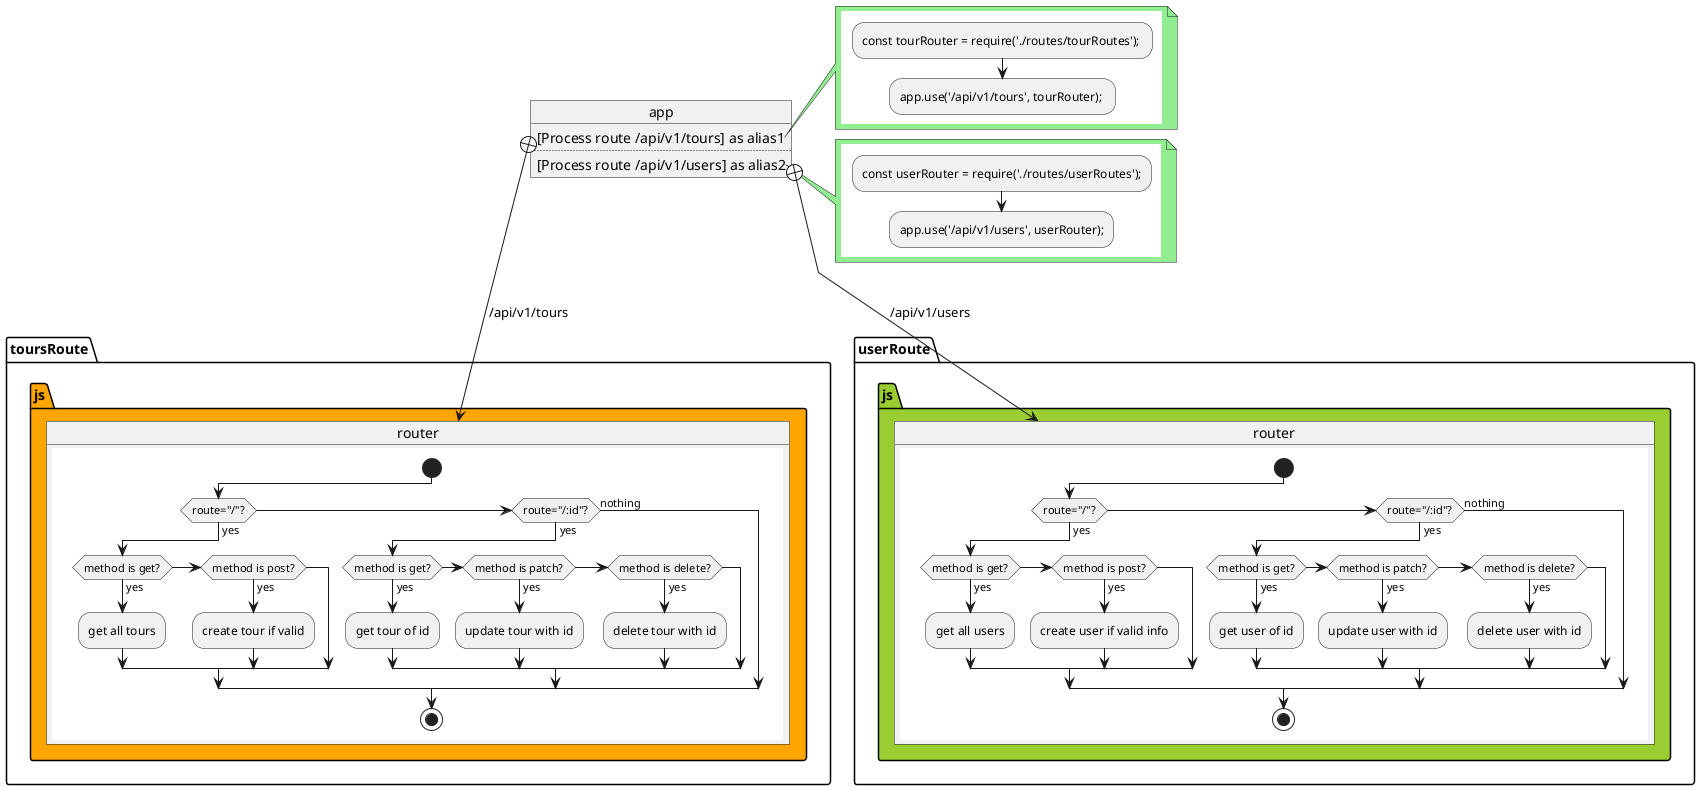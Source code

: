 @startuml
skinparam Linetype polyline
'skinparam Linetype ortho

<style>
note {
    BackgroundColor #lightgreen
   
}
 activityDiagram {
     BackgroundColor #yellow
}
note {
    BackgroundColor #lightgreen
   
}
 activityDiagram {
     BackgroundColor #yellow
}
</style>

package toursRoute.js #Orange{
    object "router" as r1{
         {{
            start
                if (route="/"?) then (yes)
                    if (method is get?) then (yes)
                        :get all tours;
                    elseif (method is post?) then (yes)
                        :create tour if valid;
                    endif
                elseif (route="/:id"?) then (yes)
                    if (method is get?) then (yes)
                        :get tour of id;
                    elseif (method is patch?) then (yes)
                        :update tour with id;
                    elseif (method is delete?) then (yes)
                        :delete tour with id;
                    endif
                else (nothing)
            endif
            stop
        }}
    }
   
}

package userRoute.js #YellowGreen {
    object "router" as r2{
        {{
            start
                if (route="/"?) then (yes)
                    if (method is get?) then (yes)
                        :get all users;
                    elseif (method is post?) then (yes)
                        :create user if valid info;
                    endif
                elseif (route="/:id"?) then (yes)
                    if (method is get?) then (yes)
                        :get user of id;
                    elseif (method is patch?) then (yes)
                        :update user with id;
                    elseif (method is delete?) then (yes)
                        :delete user with id;
                    endif
                else (nothing)
            endif
            stop
        }}
    }
}

package app.js {
     object  app {
        [Process route /api/v1/tours] as alias1
        ..
        [Process route /api/v1/users] as alias2
        
    }
    
}


note right of app::alias1 #lightgreen
    {{
        :const tourRouter = require('./routes/tourRoutes'); ;
        :app.use('/api/v1/tours', tourRouter); ;
    }}
end note
note right of app::alias2
    {{
        :const userRouter = require('./routes/userRoutes');;
        :app.use('/api/v1/users', userRouter);;
    }}
end note




 app::alias1 +--> r1 : /api/v1/tours
 app::alias2 +--> r2 : /api/v1/users
         


@enduml

